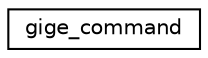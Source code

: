digraph "Graphical Class Hierarchy"
{
 // INTERACTIVE_SVG=YES
  edge [fontname="Helvetica",fontsize="10",labelfontname="Helvetica",labelfontsize="10"];
  node [fontname="Helvetica",fontsize="10",shape=record];
  rankdir="LR";
  Node0 [label="gige_command",height=0.2,width=0.4,color="black", fillcolor="white", style="filled",URL="$structgige__command.html"];
}
